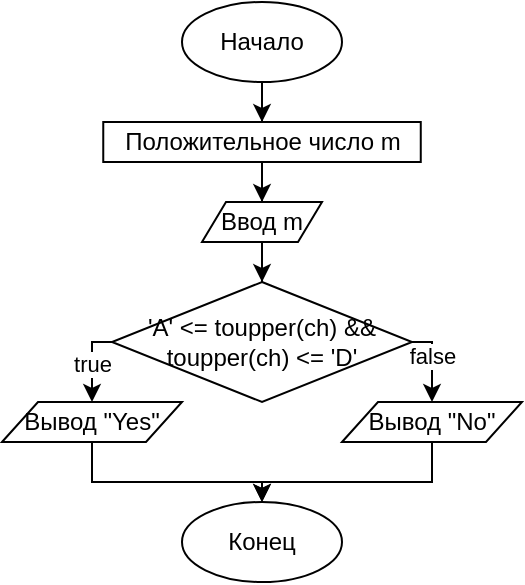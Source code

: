 <mxfile version="14.3.0" type="device"><diagram id="rqQzgaqE5HwuQP4C6qzI" name="Page-1"><mxGraphModel dx="498" dy="290" grid="1" gridSize="10" guides="1" tooltips="1" connect="1" arrows="1" fold="1" page="1" pageScale="1" pageWidth="827" pageHeight="1169" math="0" shadow="0"><root><mxCell id="0"/><mxCell id="1" parent="0"/><mxCell id="X6TsaH43rsw3EuDzbanR-6" style="edgeStyle=orthogonalEdgeStyle;rounded=0;orthogonalLoop=1;jettySize=auto;html=1;entryX=0.5;entryY=0;entryDx=0;entryDy=0;" edge="1" parent="1" source="X6TsaH43rsw3EuDzbanR-7" target="X6TsaH43rsw3EuDzbanR-12"><mxGeometry relative="1" as="geometry"/></mxCell><mxCell id="X6TsaH43rsw3EuDzbanR-7" value="Начало" style="ellipse;whiteSpace=wrap;html=1;" vertex="1" parent="1"><mxGeometry x="280" y="100" width="80" height="40" as="geometry"/></mxCell><mxCell id="X6TsaH43rsw3EuDzbanR-8" style="edgeStyle=orthogonalEdgeStyle;rounded=0;orthogonalLoop=1;jettySize=auto;html=1;entryX=0.5;entryY=0;entryDx=0;entryDy=0;" edge="1" parent="1" source="X6TsaH43rsw3EuDzbanR-9"><mxGeometry relative="1" as="geometry"><mxPoint x="320" y="350" as="targetPoint"/><Array as="points"><mxPoint x="235" y="340"/><mxPoint x="320" y="340"/></Array></mxGeometry></mxCell><mxCell id="X6TsaH43rsw3EuDzbanR-9" value="Вывод &quot;Yes&quot;" style="shape=parallelogram;perimeter=parallelogramPerimeter;whiteSpace=wrap;html=1;" vertex="1" parent="1"><mxGeometry x="190" y="300" width="90" height="20" as="geometry"/></mxCell><mxCell id="X6TsaH43rsw3EuDzbanR-10" value="Конец" style="ellipse;whiteSpace=wrap;html=1;" vertex="1" parent="1"><mxGeometry x="280" y="350" width="80" height="40" as="geometry"/></mxCell><mxCell id="X6TsaH43rsw3EuDzbanR-11" style="edgeStyle=orthogonalEdgeStyle;rounded=0;orthogonalLoop=1;jettySize=auto;html=1;" edge="1" parent="1" source="X6TsaH43rsw3EuDzbanR-12" target="X6TsaH43rsw3EuDzbanR-14"><mxGeometry relative="1" as="geometry"/></mxCell><mxCell id="X6TsaH43rsw3EuDzbanR-12" value="Положительное число m" style="rounded=0;whiteSpace=wrap;html=1;" vertex="1" parent="1"><mxGeometry x="240.63" y="160" width="158.75" height="20" as="geometry"/></mxCell><mxCell id="X6TsaH43rsw3EuDzbanR-16" style="edgeStyle=orthogonalEdgeStyle;rounded=0;orthogonalLoop=1;jettySize=auto;html=1;entryX=0.5;entryY=0;entryDx=0;entryDy=0;" edge="1" parent="1" source="X6TsaH43rsw3EuDzbanR-14" target="X6TsaH43rsw3EuDzbanR-15"><mxGeometry relative="1" as="geometry"/></mxCell><mxCell id="X6TsaH43rsw3EuDzbanR-14" value="Ввод m" style="shape=parallelogram;perimeter=parallelogramPerimeter;whiteSpace=wrap;html=1;" vertex="1" parent="1"><mxGeometry x="290" y="200" width="60" height="20" as="geometry"/></mxCell><mxCell id="X6TsaH43rsw3EuDzbanR-17" style="edgeStyle=orthogonalEdgeStyle;rounded=0;orthogonalLoop=1;jettySize=auto;html=1;entryX=0.5;entryY=0;entryDx=0;entryDy=0;" edge="1" parent="1" source="X6TsaH43rsw3EuDzbanR-15" target="X6TsaH43rsw3EuDzbanR-9"><mxGeometry relative="1" as="geometry"><Array as="points"><mxPoint x="235" y="270"/></Array></mxGeometry></mxCell><mxCell id="X6TsaH43rsw3EuDzbanR-22" value="true" style="edgeLabel;html=1;align=center;verticalAlign=middle;resizable=0;points=[];" vertex="1" connectable="0" parent="X6TsaH43rsw3EuDzbanR-17"><mxGeometry x="-0.178" relative="1" as="geometry"><mxPoint x="0.01" y="4" as="offset"/></mxGeometry></mxCell><mxCell id="X6TsaH43rsw3EuDzbanR-20" style="edgeStyle=orthogonalEdgeStyle;rounded=0;orthogonalLoop=1;jettySize=auto;html=1;entryX=0.5;entryY=0;entryDx=0;entryDy=0;" edge="1" parent="1" source="X6TsaH43rsw3EuDzbanR-15" target="X6TsaH43rsw3EuDzbanR-18"><mxGeometry relative="1" as="geometry"><Array as="points"><mxPoint x="405" y="270"/></Array></mxGeometry></mxCell><mxCell id="X6TsaH43rsw3EuDzbanR-24" value="false" style="edgeLabel;html=1;align=center;verticalAlign=middle;resizable=0;points=[];" vertex="1" connectable="0" parent="X6TsaH43rsw3EuDzbanR-20"><mxGeometry x="-0.241" relative="1" as="geometry"><mxPoint y="2" as="offset"/></mxGeometry></mxCell><mxCell id="X6TsaH43rsw3EuDzbanR-15" value="'A' &amp;lt;= toupper(ch) &amp;amp;&amp;amp; toupper(ch) &amp;lt;= 'D'" style="rhombus;whiteSpace=wrap;html=1;" vertex="1" parent="1"><mxGeometry x="245.01" y="240" width="150" height="60" as="geometry"/></mxCell><mxCell id="X6TsaH43rsw3EuDzbanR-19" style="edgeStyle=orthogonalEdgeStyle;rounded=0;orthogonalLoop=1;jettySize=auto;html=1;entryX=0.5;entryY=0;entryDx=0;entryDy=0;" edge="1" parent="1" source="X6TsaH43rsw3EuDzbanR-18"><mxGeometry relative="1" as="geometry"><mxPoint x="320" y="350" as="targetPoint"/><Array as="points"><mxPoint x="405" y="340"/><mxPoint x="320" y="340"/></Array></mxGeometry></mxCell><mxCell id="X6TsaH43rsw3EuDzbanR-18" value="Вывод &quot;No&quot;" style="shape=parallelogram;perimeter=parallelogramPerimeter;whiteSpace=wrap;html=1;" vertex="1" parent="1"><mxGeometry x="360" y="300" width="90" height="20" as="geometry"/></mxCell></root></mxGraphModel></diagram></mxfile>